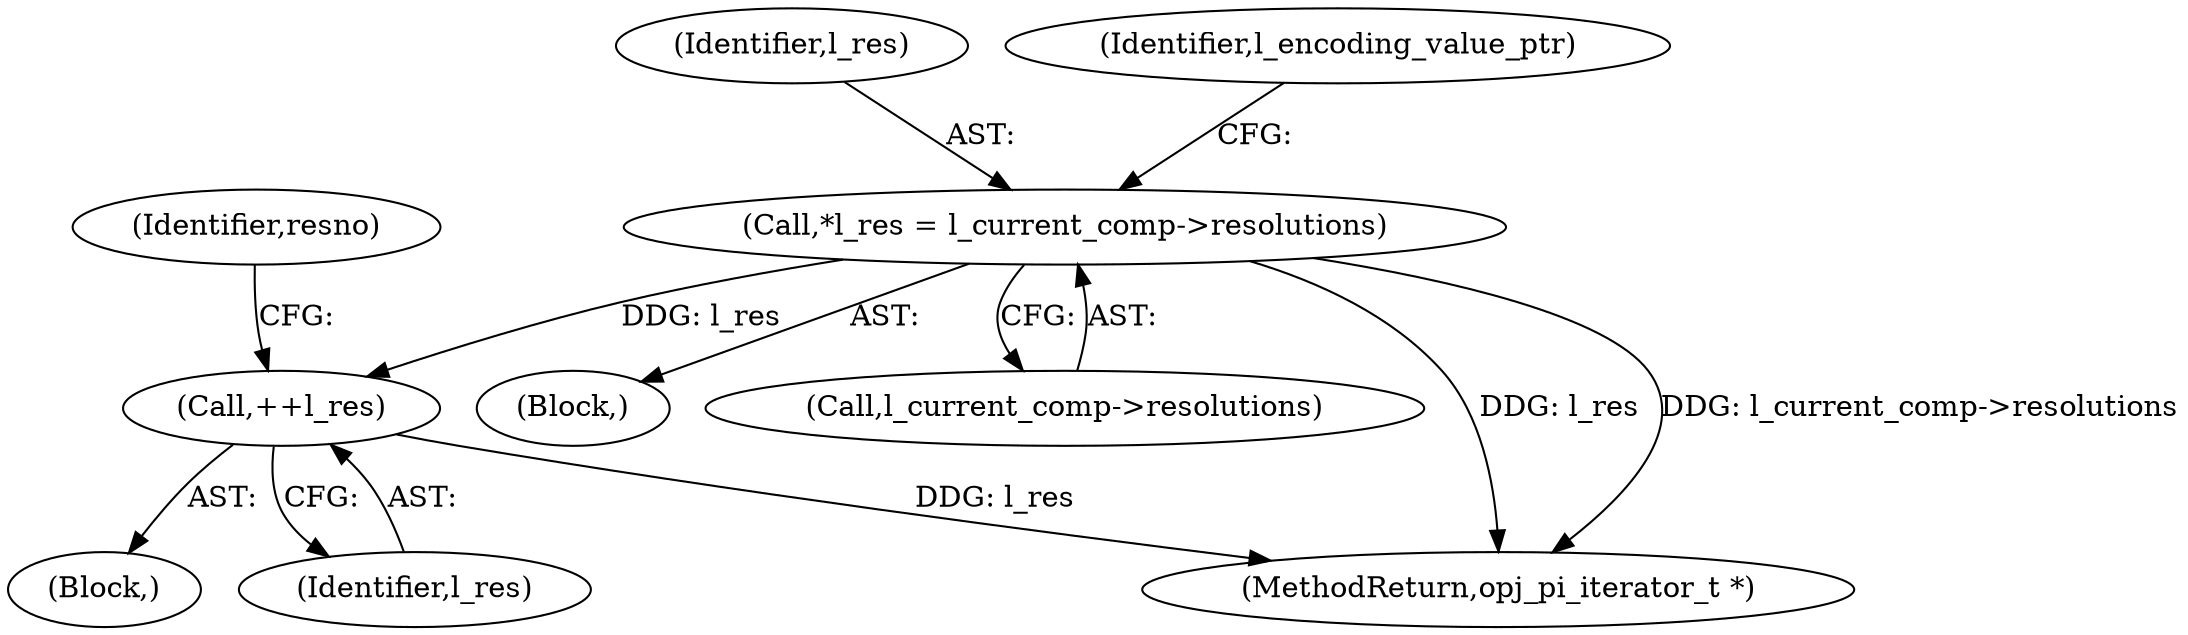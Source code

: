 digraph "0_openjpeg_c16bc057ba3f125051c9966cf1f5b68a05681de4@pointer" {
"1000449" [label="(Call,*l_res = l_current_comp->resolutions)"];
"1000513" [label="(Call,++l_res)"];
"1000483" [label="(Identifier,resno)"];
"1000447" [label="(Block,)"];
"1000449" [label="(Call,*l_res = l_current_comp->resolutions)"];
"1000450" [label="(Identifier,l_res)"];
"1000451" [label="(Call,l_current_comp->resolutions)"];
"1000484" [label="(Block,)"];
"1000455" [label="(Identifier,l_encoding_value_ptr)"];
"1000713" [label="(MethodReturn,opj_pi_iterator_t *)"];
"1000513" [label="(Call,++l_res)"];
"1000514" [label="(Identifier,l_res)"];
"1000449" -> "1000447"  [label="AST: "];
"1000449" -> "1000451"  [label="CFG: "];
"1000450" -> "1000449"  [label="AST: "];
"1000451" -> "1000449"  [label="AST: "];
"1000455" -> "1000449"  [label="CFG: "];
"1000449" -> "1000713"  [label="DDG: l_res"];
"1000449" -> "1000713"  [label="DDG: l_current_comp->resolutions"];
"1000449" -> "1000513"  [label="DDG: l_res"];
"1000513" -> "1000484"  [label="AST: "];
"1000513" -> "1000514"  [label="CFG: "];
"1000514" -> "1000513"  [label="AST: "];
"1000483" -> "1000513"  [label="CFG: "];
"1000513" -> "1000713"  [label="DDG: l_res"];
}
